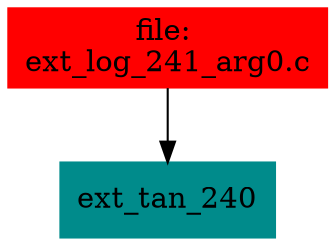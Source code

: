 digraph G {
node [shape=box]

0 [label="file: 
ext_log_241_arg0.c",color=red, style=filled]
1 [label="ext_tan_240",color=cyan4, style=filled]
0 -> 1


}

